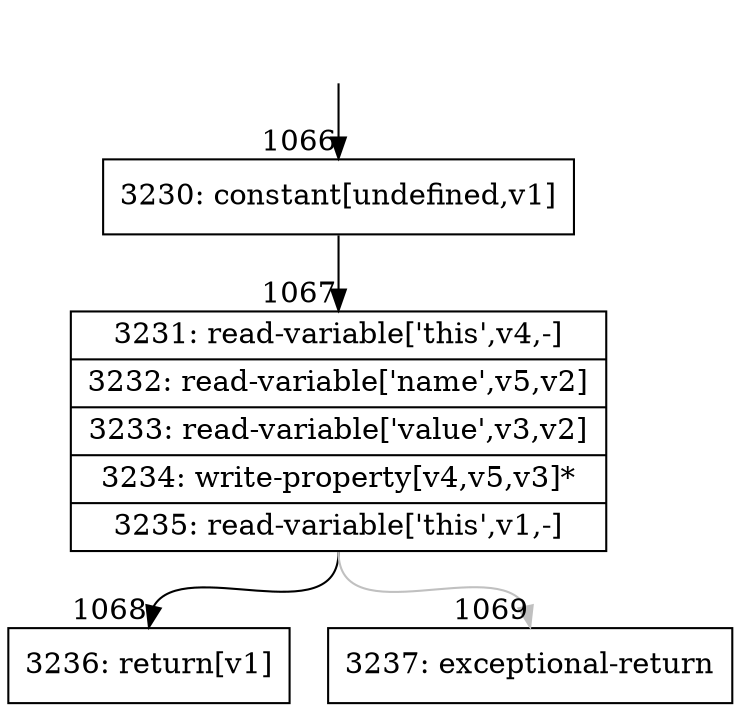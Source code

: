 digraph {
rankdir="TD"
BB_entry131[shape=none,label=""];
BB_entry131 -> BB1066 [tailport=s, headport=n, headlabel="    1066"]
BB1066 [shape=record label="{3230: constant[undefined,v1]}" ] 
BB1066 -> BB1067 [tailport=s, headport=n, headlabel="      1067"]
BB1067 [shape=record label="{3231: read-variable['this',v4,-]|3232: read-variable['name',v5,v2]|3233: read-variable['value',v3,v2]|3234: write-property[v4,v5,v3]*|3235: read-variable['this',v1,-]}" ] 
BB1067 -> BB1068 [tailport=s, headport=n, headlabel="      1068"]
BB1067 -> BB1069 [tailport=s, headport=n, color=gray, headlabel="      1069"]
BB1068 [shape=record label="{3236: return[v1]}" ] 
BB1069 [shape=record label="{3237: exceptional-return}" ] 
//#$~ 1248
}
